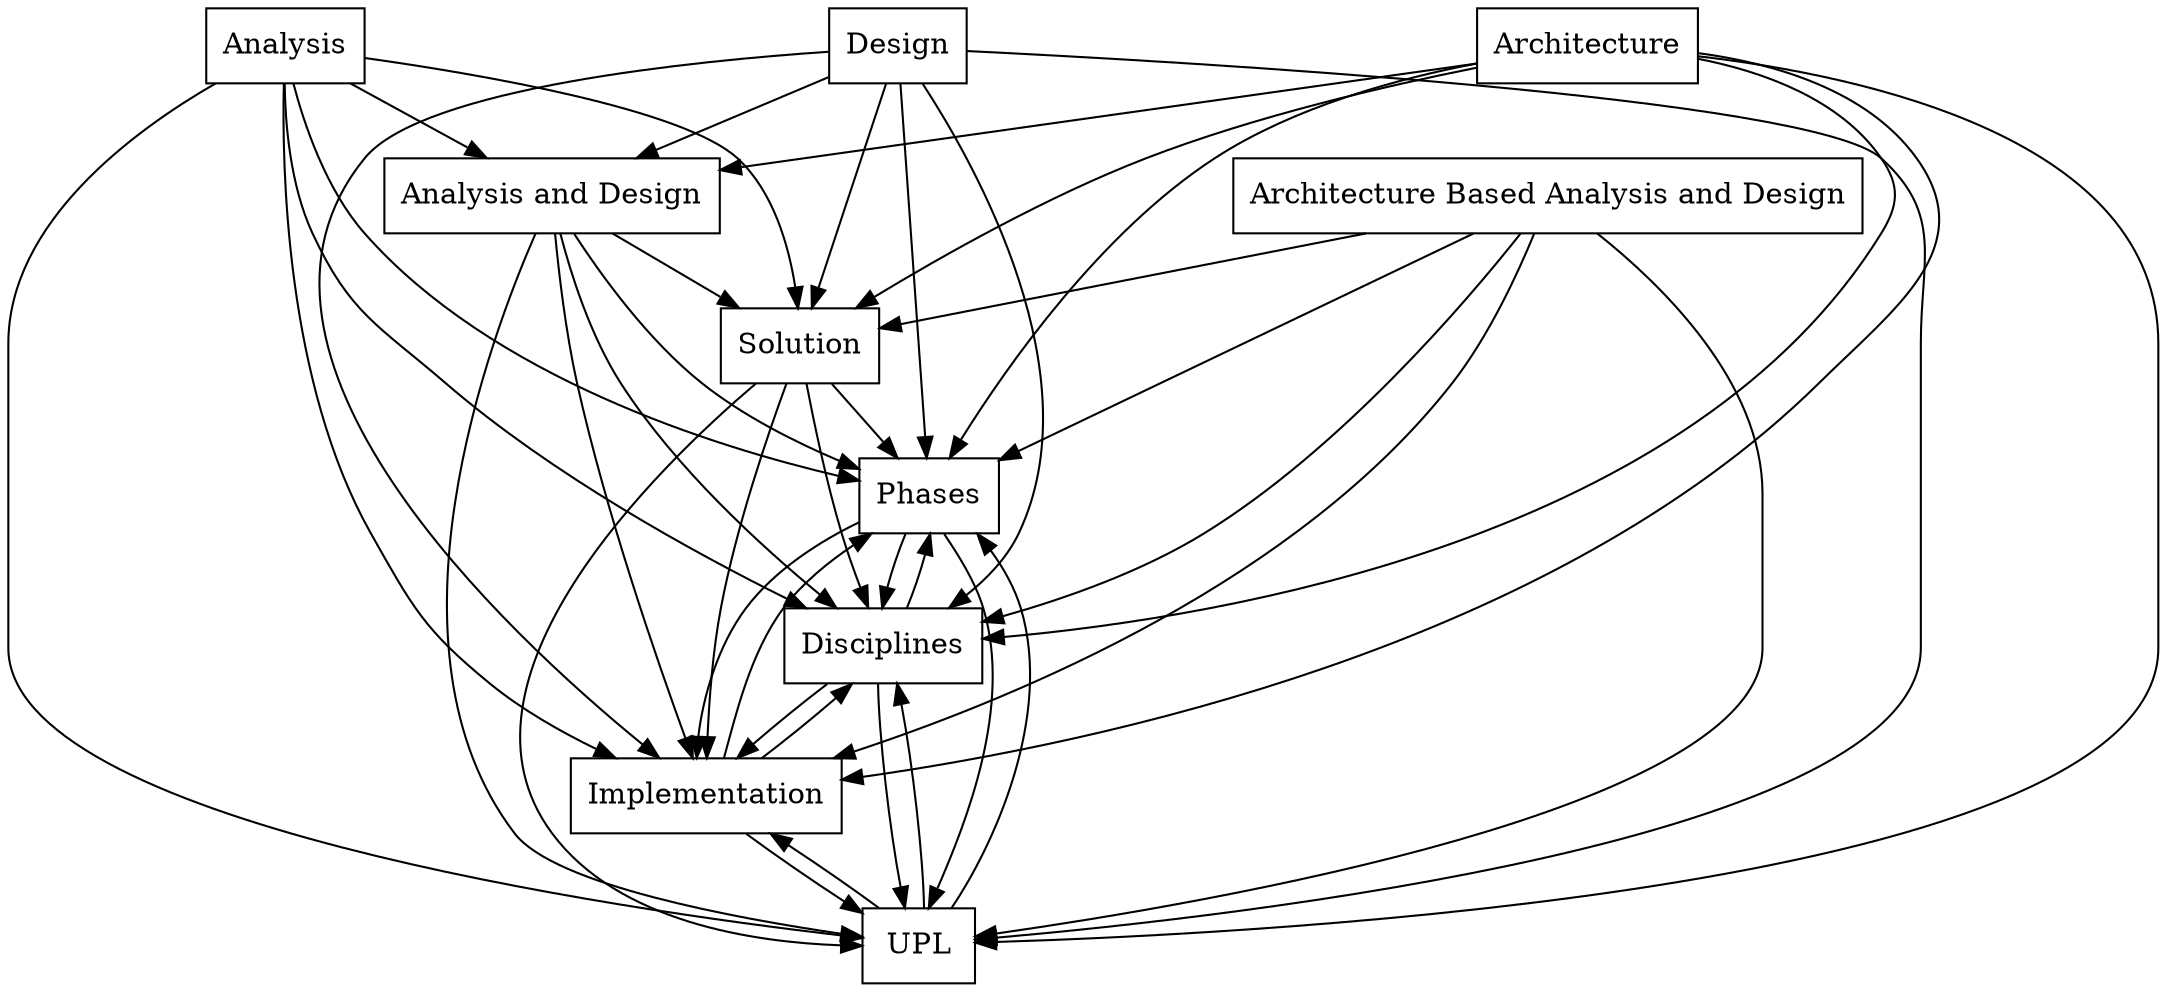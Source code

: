 digraph{
graph [rankdir=TB];
node [shape=box];
edge [arrowhead=normal];
0[label="Phases",]
1[label="Disciplines",]
2[label="Analysis",]
3[label="UPL",]
4[label="Architecture",]
5[label="Analysis and Design",]
6[label="Solution",]
7[label="Implementation",]
8[label="Architecture Based Analysis and Design",]
9[label="Design",]
0->1[label="",]
0->3[label="",]
0->7[label="",]
1->0[label="",]
1->3[label="",]
1->7[label="",]
2->0[label="",]
2->1[label="",]
2->3[label="",]
2->5[label="",]
2->6[label="",]
2->7[label="",]
3->0[label="",]
3->1[label="",]
3->7[label="",]
4->0[label="",]
4->1[label="",]
4->3[label="",]
4->5[label="",]
4->6[label="",]
4->7[label="",]
5->0[label="",]
5->1[label="",]
5->3[label="",]
5->6[label="",]
5->7[label="",]
6->0[label="",]
6->1[label="",]
6->3[label="",]
6->7[label="",]
7->0[label="",]
7->1[label="",]
7->3[label="",]
8->0[label="",]
8->1[label="",]
8->3[label="",]
8->6[label="",]
8->7[label="",]
9->0[label="",]
9->1[label="",]
9->3[label="",]
9->5[label="",]
9->6[label="",]
9->7[label="",]
}
